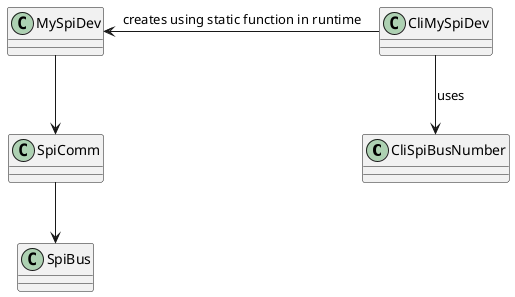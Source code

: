 @startuml cli_dc


class CliSpiBusNumber
class CliMySpiDev

class CliMySpiDev
class SpiComm
class SpiBus


MySpiDev -d-> SpiComm
SpiComm -d-> SpiBus
CliMySpiDev -d-> CliSpiBusNumber : uses
CliMySpiDev -l-> MySpiDev: creates using static function in runtime

@enduml


